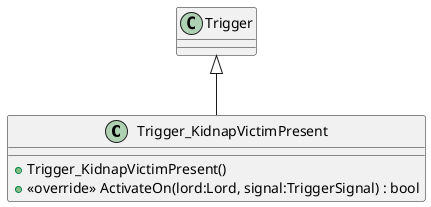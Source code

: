 @startuml
class Trigger_KidnapVictimPresent {
    + Trigger_KidnapVictimPresent()
    + <<override>> ActivateOn(lord:Lord, signal:TriggerSignal) : bool
}
Trigger <|-- Trigger_KidnapVictimPresent
@enduml
